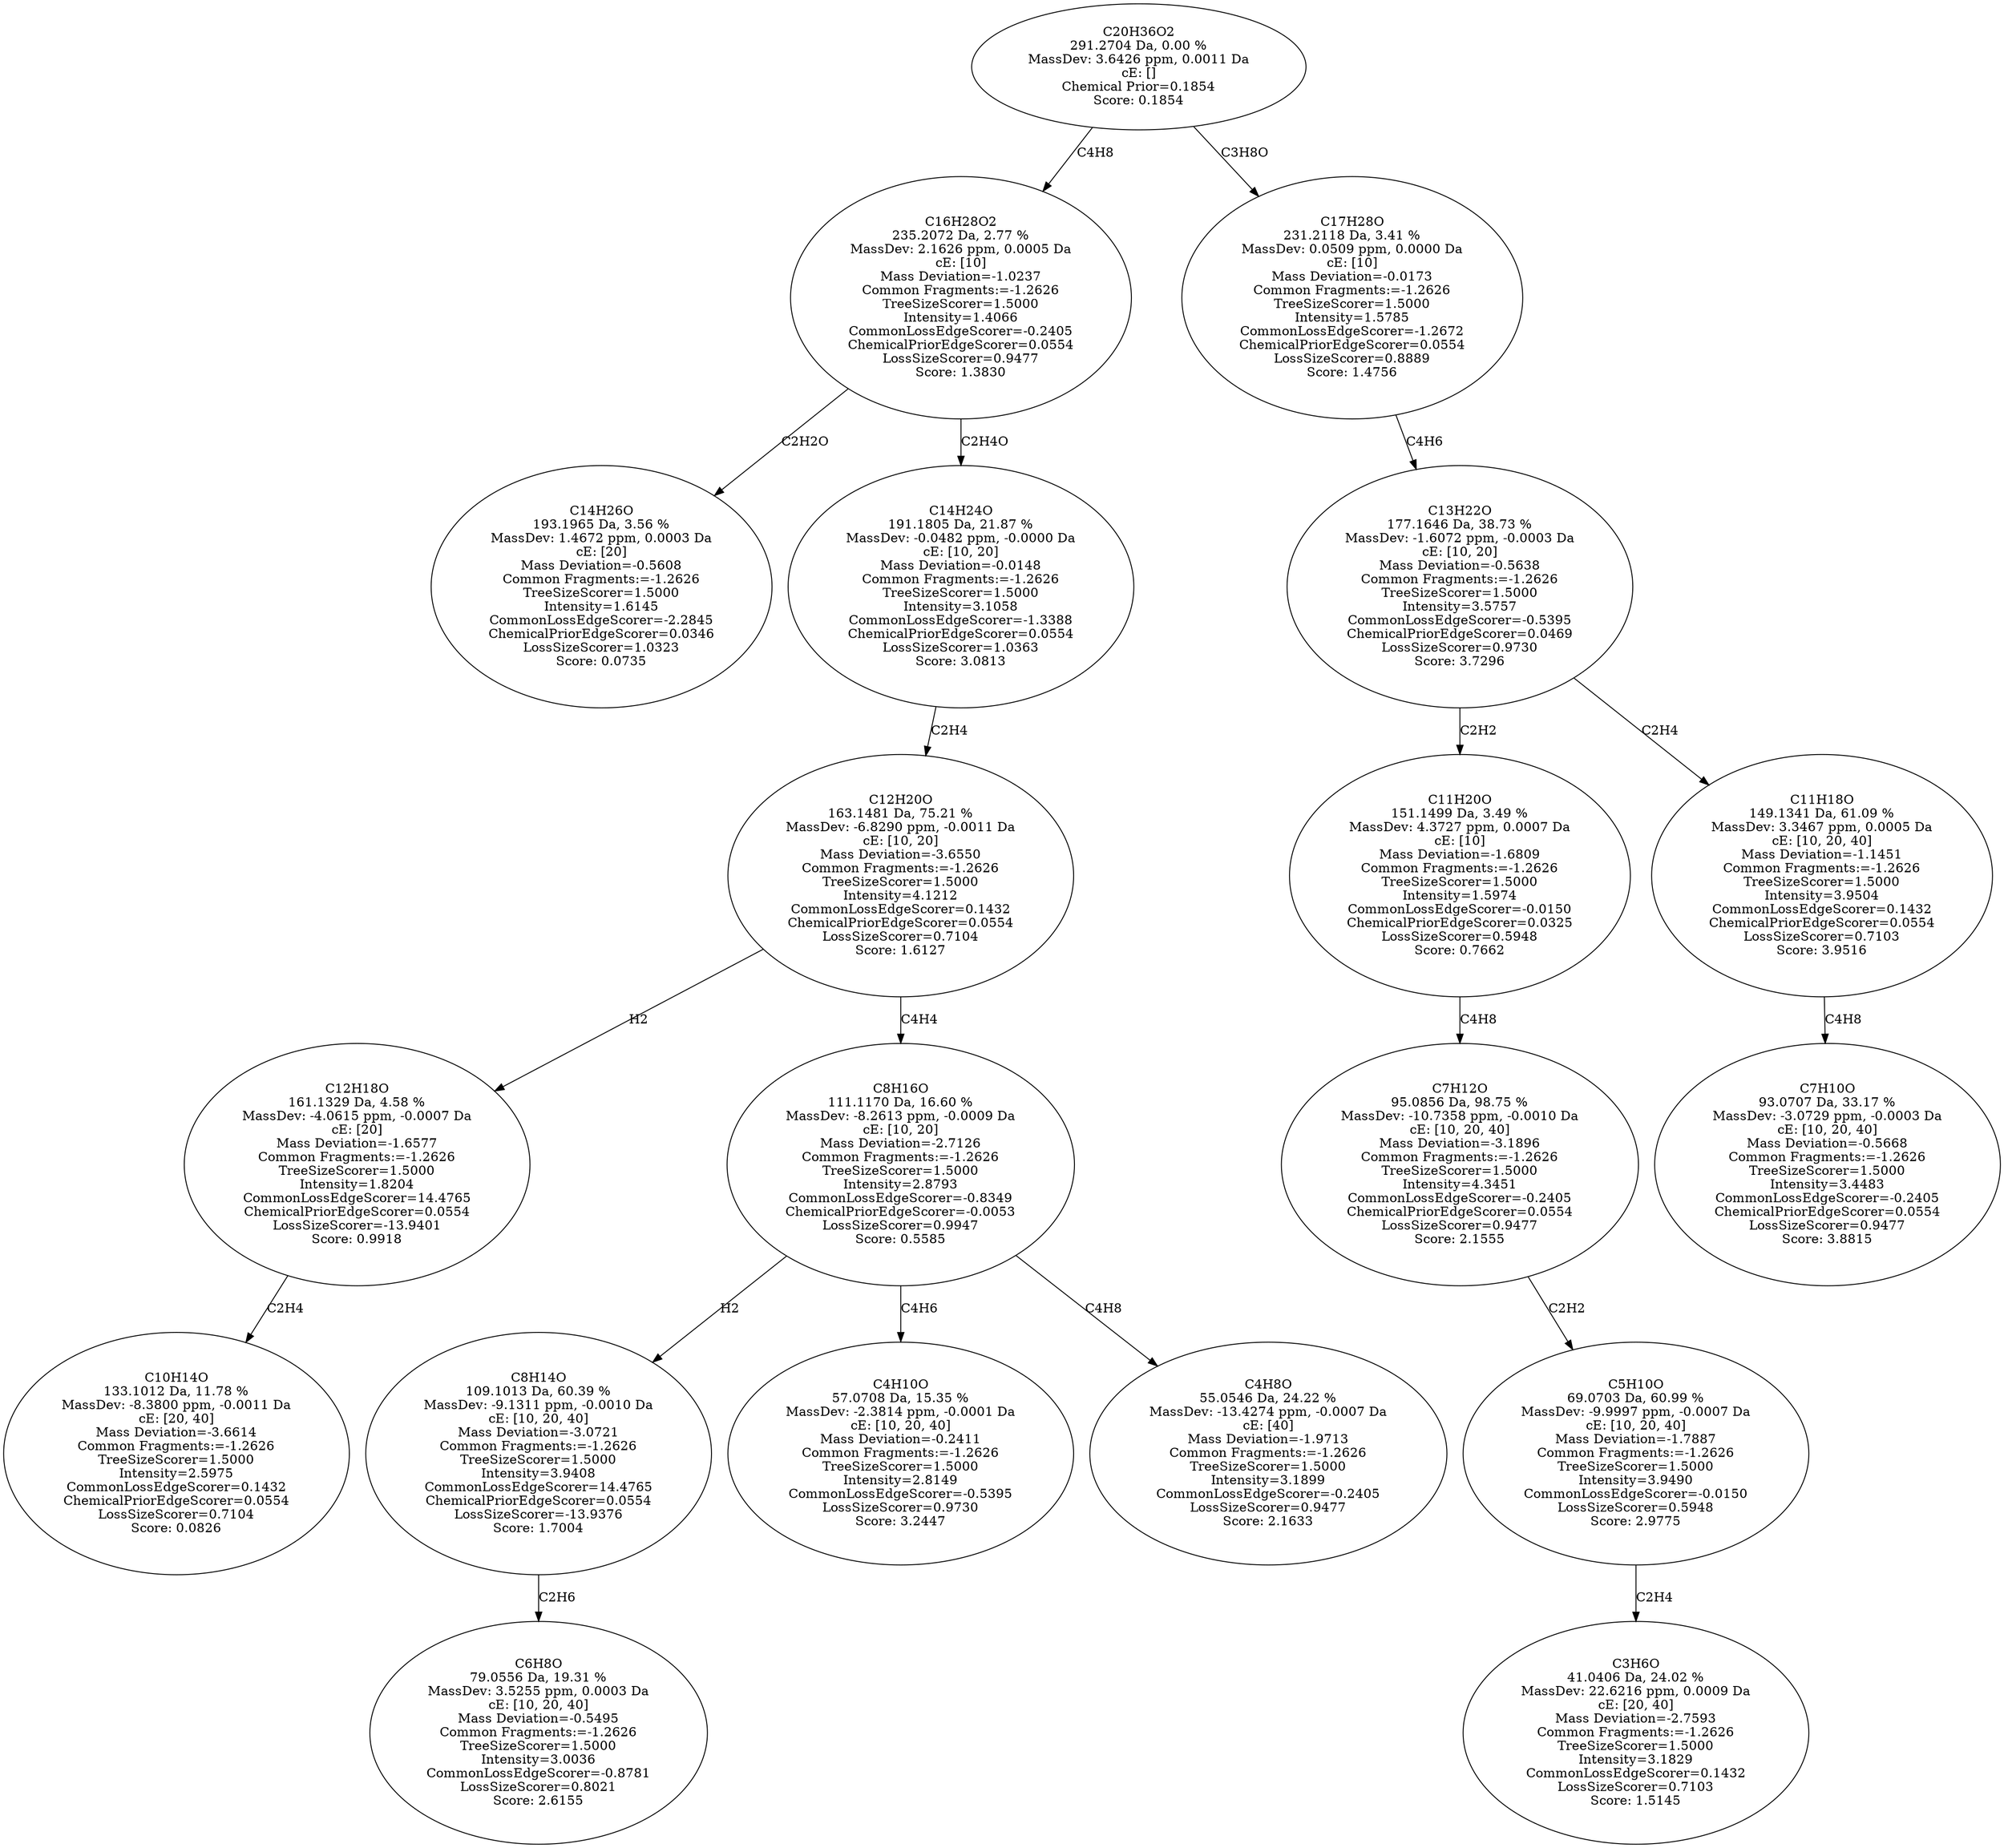 strict digraph {
v1 [label="C14H26O\n193.1965 Da, 3.56 %\nMassDev: 1.4672 ppm, 0.0003 Da\ncE: [20]\nMass Deviation=-0.5608\nCommon Fragments:=-1.2626\nTreeSizeScorer=1.5000\nIntensity=1.6145\nCommonLossEdgeScorer=-2.2845\nChemicalPriorEdgeScorer=0.0346\nLossSizeScorer=1.0323\nScore: 0.0735"];
v2 [label="C10H14O\n133.1012 Da, 11.78 %\nMassDev: -8.3800 ppm, -0.0011 Da\ncE: [20, 40]\nMass Deviation=-3.6614\nCommon Fragments:=-1.2626\nTreeSizeScorer=1.5000\nIntensity=2.5975\nCommonLossEdgeScorer=0.1432\nChemicalPriorEdgeScorer=0.0554\nLossSizeScorer=0.7104\nScore: 0.0826"];
v3 [label="C12H18O\n161.1329 Da, 4.58 %\nMassDev: -4.0615 ppm, -0.0007 Da\ncE: [20]\nMass Deviation=-1.6577\nCommon Fragments:=-1.2626\nTreeSizeScorer=1.5000\nIntensity=1.8204\nCommonLossEdgeScorer=14.4765\nChemicalPriorEdgeScorer=0.0554\nLossSizeScorer=-13.9401\nScore: 0.9918"];
v4 [label="C6H8O\n79.0556 Da, 19.31 %\nMassDev: 3.5255 ppm, 0.0003 Da\ncE: [10, 20, 40]\nMass Deviation=-0.5495\nCommon Fragments:=-1.2626\nTreeSizeScorer=1.5000\nIntensity=3.0036\nCommonLossEdgeScorer=-0.8781\nLossSizeScorer=0.8021\nScore: 2.6155"];
v5 [label="C8H14O\n109.1013 Da, 60.39 %\nMassDev: -9.1311 ppm, -0.0010 Da\ncE: [10, 20, 40]\nMass Deviation=-3.0721\nCommon Fragments:=-1.2626\nTreeSizeScorer=1.5000\nIntensity=3.9408\nCommonLossEdgeScorer=14.4765\nChemicalPriorEdgeScorer=0.0554\nLossSizeScorer=-13.9376\nScore: 1.7004"];
v6 [label="C4H10O\n57.0708 Da, 15.35 %\nMassDev: -2.3814 ppm, -0.0001 Da\ncE: [10, 20, 40]\nMass Deviation=-0.2411\nCommon Fragments:=-1.2626\nTreeSizeScorer=1.5000\nIntensity=2.8149\nCommonLossEdgeScorer=-0.5395\nLossSizeScorer=0.9730\nScore: 3.2447"];
v7 [label="C4H8O\n55.0546 Da, 24.22 %\nMassDev: -13.4274 ppm, -0.0007 Da\ncE: [40]\nMass Deviation=-1.9713\nCommon Fragments:=-1.2626\nTreeSizeScorer=1.5000\nIntensity=3.1899\nCommonLossEdgeScorer=-0.2405\nLossSizeScorer=0.9477\nScore: 2.1633"];
v8 [label="C8H16O\n111.1170 Da, 16.60 %\nMassDev: -8.2613 ppm, -0.0009 Da\ncE: [10, 20]\nMass Deviation=-2.7126\nCommon Fragments:=-1.2626\nTreeSizeScorer=1.5000\nIntensity=2.8793\nCommonLossEdgeScorer=-0.8349\nChemicalPriorEdgeScorer=-0.0053\nLossSizeScorer=0.9947\nScore: 0.5585"];
v9 [label="C12H20O\n163.1481 Da, 75.21 %\nMassDev: -6.8290 ppm, -0.0011 Da\ncE: [10, 20]\nMass Deviation=-3.6550\nCommon Fragments:=-1.2626\nTreeSizeScorer=1.5000\nIntensity=4.1212\nCommonLossEdgeScorer=0.1432\nChemicalPriorEdgeScorer=0.0554\nLossSizeScorer=0.7104\nScore: 1.6127"];
v10 [label="C14H24O\n191.1805 Da, 21.87 %\nMassDev: -0.0482 ppm, -0.0000 Da\ncE: [10, 20]\nMass Deviation=-0.0148\nCommon Fragments:=-1.2626\nTreeSizeScorer=1.5000\nIntensity=3.1058\nCommonLossEdgeScorer=-1.3388\nChemicalPriorEdgeScorer=0.0554\nLossSizeScorer=1.0363\nScore: 3.0813"];
v11 [label="C16H28O2\n235.2072 Da, 2.77 %\nMassDev: 2.1626 ppm, 0.0005 Da\ncE: [10]\nMass Deviation=-1.0237\nCommon Fragments:=-1.2626\nTreeSizeScorer=1.5000\nIntensity=1.4066\nCommonLossEdgeScorer=-0.2405\nChemicalPriorEdgeScorer=0.0554\nLossSizeScorer=0.9477\nScore: 1.3830"];
v12 [label="C3H6O\n41.0406 Da, 24.02 %\nMassDev: 22.6216 ppm, 0.0009 Da\ncE: [20, 40]\nMass Deviation=-2.7593\nCommon Fragments:=-1.2626\nTreeSizeScorer=1.5000\nIntensity=3.1829\nCommonLossEdgeScorer=0.1432\nLossSizeScorer=0.7103\nScore: 1.5145"];
v13 [label="C5H10O\n69.0703 Da, 60.99 %\nMassDev: -9.9997 ppm, -0.0007 Da\ncE: [10, 20, 40]\nMass Deviation=-1.7887\nCommon Fragments:=-1.2626\nTreeSizeScorer=1.5000\nIntensity=3.9490\nCommonLossEdgeScorer=-0.0150\nLossSizeScorer=0.5948\nScore: 2.9775"];
v14 [label="C7H12O\n95.0856 Da, 98.75 %\nMassDev: -10.7358 ppm, -0.0010 Da\ncE: [10, 20, 40]\nMass Deviation=-3.1896\nCommon Fragments:=-1.2626\nTreeSizeScorer=1.5000\nIntensity=4.3451\nCommonLossEdgeScorer=-0.2405\nChemicalPriorEdgeScorer=0.0554\nLossSizeScorer=0.9477\nScore: 2.1555"];
v15 [label="C11H20O\n151.1499 Da, 3.49 %\nMassDev: 4.3727 ppm, 0.0007 Da\ncE: [10]\nMass Deviation=-1.6809\nCommon Fragments:=-1.2626\nTreeSizeScorer=1.5000\nIntensity=1.5974\nCommonLossEdgeScorer=-0.0150\nChemicalPriorEdgeScorer=0.0325\nLossSizeScorer=0.5948\nScore: 0.7662"];
v16 [label="C7H10O\n93.0707 Da, 33.17 %\nMassDev: -3.0729 ppm, -0.0003 Da\ncE: [10, 20, 40]\nMass Deviation=-0.5668\nCommon Fragments:=-1.2626\nTreeSizeScorer=1.5000\nIntensity=3.4483\nCommonLossEdgeScorer=-0.2405\nChemicalPriorEdgeScorer=0.0554\nLossSizeScorer=0.9477\nScore: 3.8815"];
v17 [label="C11H18O\n149.1341 Da, 61.09 %\nMassDev: 3.3467 ppm, 0.0005 Da\ncE: [10, 20, 40]\nMass Deviation=-1.1451\nCommon Fragments:=-1.2626\nTreeSizeScorer=1.5000\nIntensity=3.9504\nCommonLossEdgeScorer=0.1432\nChemicalPriorEdgeScorer=0.0554\nLossSizeScorer=0.7103\nScore: 3.9516"];
v18 [label="C13H22O\n177.1646 Da, 38.73 %\nMassDev: -1.6072 ppm, -0.0003 Da\ncE: [10, 20]\nMass Deviation=-0.5638\nCommon Fragments:=-1.2626\nTreeSizeScorer=1.5000\nIntensity=3.5757\nCommonLossEdgeScorer=-0.5395\nChemicalPriorEdgeScorer=0.0469\nLossSizeScorer=0.9730\nScore: 3.7296"];
v19 [label="C17H28O\n231.2118 Da, 3.41 %\nMassDev: 0.0509 ppm, 0.0000 Da\ncE: [10]\nMass Deviation=-0.0173\nCommon Fragments:=-1.2626\nTreeSizeScorer=1.5000\nIntensity=1.5785\nCommonLossEdgeScorer=-1.2672\nChemicalPriorEdgeScorer=0.0554\nLossSizeScorer=0.8889\nScore: 1.4756"];
v20 [label="C20H36O2\n291.2704 Da, 0.00 %\nMassDev: 3.6426 ppm, 0.0011 Da\ncE: []\nChemical Prior=0.1854\nScore: 0.1854"];
v11 -> v1 [label="C2H2O"];
v3 -> v2 [label="C2H4"];
v9 -> v3 [label="H2"];
v5 -> v4 [label="C2H6"];
v8 -> v5 [label="H2"];
v8 -> v6 [label="C4H6"];
v8 -> v7 [label="C4H8"];
v9 -> v8 [label="C4H4"];
v10 -> v9 [label="C2H4"];
v11 -> v10 [label="C2H4O"];
v20 -> v11 [label="C4H8"];
v13 -> v12 [label="C2H4"];
v14 -> v13 [label="C2H2"];
v15 -> v14 [label="C4H8"];
v18 -> v15 [label="C2H2"];
v17 -> v16 [label="C4H8"];
v18 -> v17 [label="C2H4"];
v19 -> v18 [label="C4H6"];
v20 -> v19 [label="C3H8O"];
}